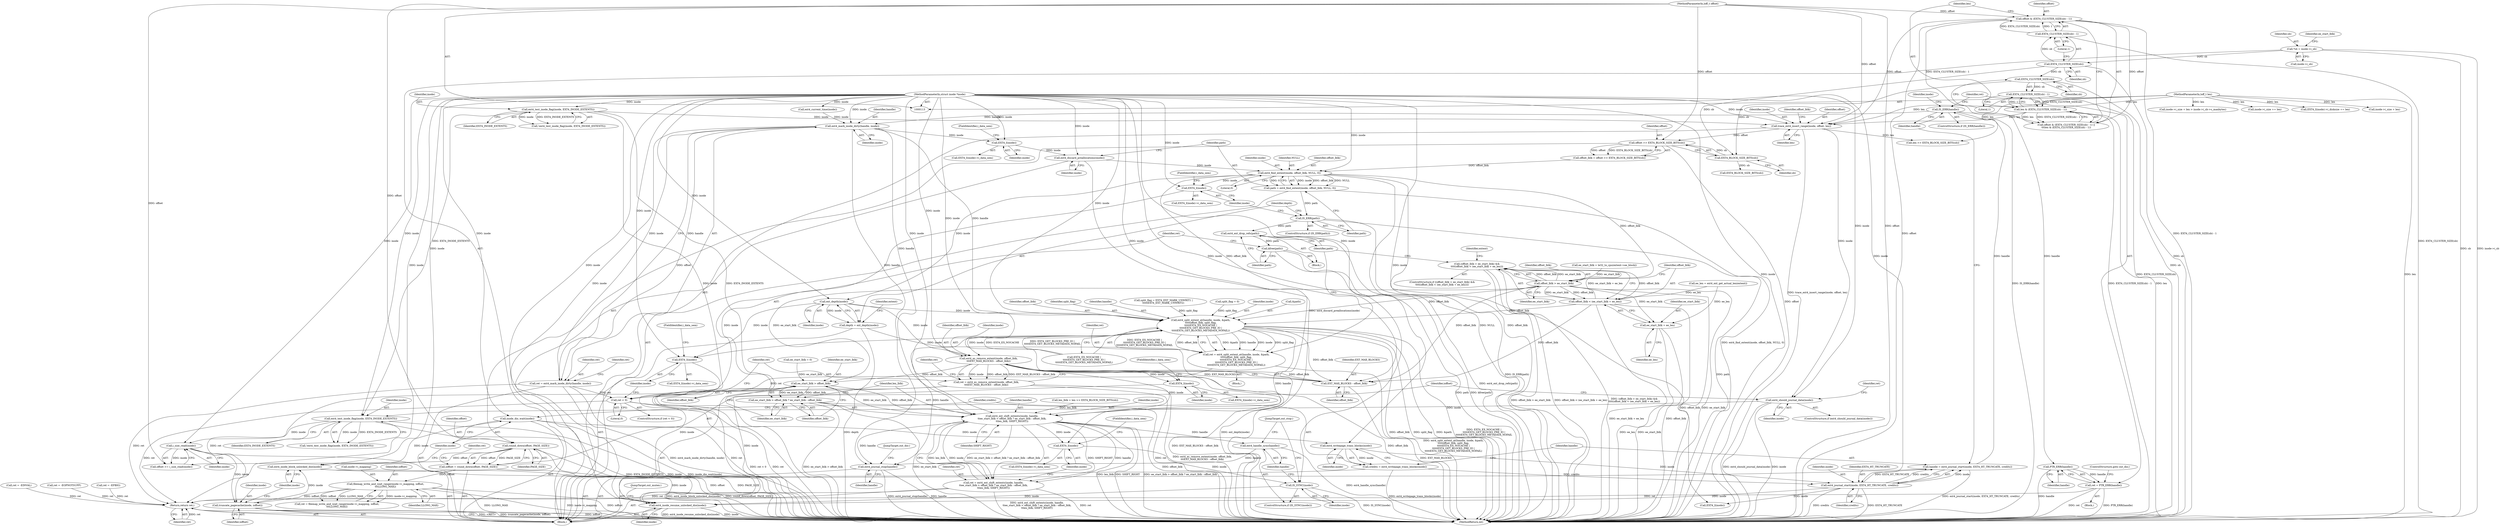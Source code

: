 digraph "1_linux_ea3d7209ca01da209cda6f0dea8be9cc4b7a933b_0@pointer" {
"1000289" [label="(Call,IS_ERR(handle))"];
"1000282" [label="(Call,handle = ext4_journal_start(inode, EXT4_HT_TRUNCATE, credits))"];
"1000284" [label="(Call,ext4_journal_start(inode, EXT4_HT_TRUNCATE, credits))"];
"1000280" [label="(Call,ext4_writepage_trans_blocks(inode))"];
"1000276" [label="(Call,inode_dio_wait(inode))"];
"1000274" [label="(Call,ext4_inode_block_unlocked_dio(inode))"];
"1000271" [label="(Call,truncate_pagecache(inode, ioffset))"];
"1000263" [label="(Call,i_size_read(inode))"];
"1000233" [label="(Call,ext4_test_inode_flag(inode, EXT4_INODE_EXTENTS))"];
"1000196" [label="(Call,ext4_should_journal_data(inode))"];
"1000179" [label="(Call,trace_ext4_insert_range(inode, offset, len))"];
"1000147" [label="(Call,ext4_test_inode_flag(inode, EXT4_INODE_EXTENTS))"];
"1000114" [label="(MethodParameterIn,struct inode *inode)"];
"1000155" [label="(Call,offset & (EXT4_CLUSTER_SIZE(sb) - 1))"];
"1000115" [label="(MethodParameterIn,loff_t offset)"];
"1000157" [label="(Call,EXT4_CLUSTER_SIZE(sb) - 1)"];
"1000158" [label="(Call,EXT4_CLUSTER_SIZE(sb))"];
"1000119" [label="(Call,*sb = inode->i_sb)"];
"1000161" [label="(Call,len & (EXT4_CLUSTER_SIZE(sb) - 1))"];
"1000116" [label="(MethodParameterIn,loff_t len)"];
"1000163" [label="(Call,EXT4_CLUSTER_SIZE(sb) - 1)"];
"1000164" [label="(Call,EXT4_CLUSTER_SIZE(sb))"];
"1000216" [label="(Call,filemap_write_and_wait_range(inode->i_mapping, ioffset,\n\t\t\tLLONG_MAX))"];
"1000209" [label="(Call,ioffset = round_down(offset, PAGE_SIZE))"];
"1000211" [label="(Call,round_down(offset, PAGE_SIZE))"];
"1000185" [label="(Call,offset >> EXT4_BLOCK_SIZE_BITS(sb))"];
"1000187" [label="(Call,EXT4_BLOCK_SIZE_BITS(sb))"];
"1000278" [label="(Call,credits = ext4_writepage_trans_blocks(inode))"];
"1000294" [label="(Call,PTR_ERR(handle))"];
"1000292" [label="(Call,ret = PTR_ERR(handle))"];
"1000479" [label="(Return,return ret;)"];
"1000320" [label="(Call,ext4_mark_inode_dirty(handle, inode))"];
"1000318" [label="(Call,ret = ext4_mark_inode_dirty(handle, inode))"];
"1000414" [label="(Call,ret < 0)"];
"1000329" [label="(Call,EXT4_I(inode))"];
"1000332" [label="(Call,ext4_discard_preallocations(inode))"];
"1000336" [label="(Call,ext4_find_extent(inode, offset_lblk, NULL, 0))"];
"1000334" [label="(Call,path = ext4_find_extent(inode, offset_lblk, NULL, 0))"];
"1000342" [label="(Call,IS_ERR(path))"];
"1000409" [label="(Call,ext4_ext_drop_refs(path))"];
"1000411" [label="(Call,kfree(path))"];
"1000348" [label="(Call,EXT4_I(inode))"];
"1000471" [label="(Call,ext4_inode_resume_unlocked_dio(inode))"];
"1000354" [label="(Call,ext_depth(inode))"];
"1000352" [label="(Call,depth = ext_depth(inode))"];
"1000397" [label="(Call,ext4_split_extent_at(handle, inode, &path,\n\t\t\t\t\toffset_lblk, split_flag,\n\t\t\t\t\tEXT4_EX_NOCACHE |\n\t\t\t\t\tEXT4_GET_BLOCKS_PRE_IO |\n\t\t\t\t\tEXT4_GET_BLOCKS_METADATA_NOFAIL))"];
"1000395" [label="(Call,ret = ext4_split_extent_at(handle, inode, &path,\n\t\t\t\t\toffset_lblk, split_flag,\n\t\t\t\t\tEXT4_EX_NOCACHE |\n\t\t\t\t\tEXT4_GET_BLOCKS_PRE_IO |\n\t\t\t\t\tEXT4_GET_BLOCKS_METADATA_NOFAIL))"];
"1000421" [label="(Call,EXT4_I(inode))"];
"1000427" [label="(Call,ext4_es_remove_extent(inode, offset_lblk,\n\t\t\tEXT_MAX_BLOCKS - offset_lblk))"];
"1000425" [label="(Call,ret = ext4_es_remove_extent(inode, offset_lblk,\n\t\t\tEXT_MAX_BLOCKS - offset_lblk))"];
"1000439" [label="(Call,EXT4_I(inode))"];
"1000445" [label="(Call,ext4_ext_shift_extents(inode, handle,\n\t\tee_start_lblk > offset_lblk ? ee_start_lblk : offset_lblk,\n\t\tlen_lblk, SHIFT_RIGHT))"];
"1000443" [label="(Call,ret = ext4_ext_shift_extents(inode, handle,\n\t\tee_start_lblk > offset_lblk ? ee_start_lblk : offset_lblk,\n\t\tlen_lblk, SHIFT_RIGHT))"];
"1000459" [label="(Call,EXT4_I(inode))"];
"1000463" [label="(Call,IS_SYNC(inode))"];
"1000465" [label="(Call,ext4_handle_sync(handle))"];
"1000468" [label="(Call,ext4_journal_stop(handle))"];
"1000449" [label="(Call,ee_start_lblk > offset_lblk)"];
"1000448" [label="(Call,ee_start_lblk > offset_lblk ? ee_start_lblk : offset_lblk)"];
"1000430" [label="(Call,EXT_MAX_BLOCKS - offset_lblk)"];
"1000378" [label="(Call,offset_lblk > ee_start_lblk)"];
"1000377" [label="(Call,(offset_lblk > ee_start_lblk) &&\n\t\t\t\t(offset_lblk < (ee_start_lblk + ee_len)))"];
"1000381" [label="(Call,offset_lblk < (ee_start_lblk + ee_len))"];
"1000383" [label="(Call,ee_start_lblk + ee_len)"];
"1000183" [label="(Call,offset_lblk = offset >> EXT4_BLOCK_SIZE_BITS(sb))"];
"1000430" [label="(Call,EXT_MAX_BLOCKS - offset_lblk)"];
"1000179" [label="(Call,trace_ext4_insert_range(inode, offset, len))"];
"1000445" [label="(Call,ext4_ext_shift_extents(inode, handle,\n\t\tee_start_lblk > offset_lblk ? ee_start_lblk : offset_lblk,\n\t\tlen_lblk, SHIFT_RIGHT))"];
"1000213" [label="(Identifier,PAGE_SIZE)"];
"1000159" [label="(Identifier,sb)"];
"1000141" [label="(Call,split_flag = 0)"];
"1000467" [label="(JumpTarget,out_stop:)"];
"1000440" [label="(Identifier,inode)"];
"1000296" [label="(ControlStructure,goto out_dio;)"];
"1000432" [label="(Identifier,offset_lblk)"];
"1000383" [label="(Call,ee_start_lblk + ee_len)"];
"1000191" [label="(Call,len >> EXT4_BLOCK_SIZE_BITS(sb))"];
"1000343" [label="(Identifier,path)"];
"1000156" [label="(Identifier,offset)"];
"1000340" [label="(Literal,0)"];
"1000302" [label="(Call,EXT4_I(inode)->i_disksize += len)"];
"1000272" [label="(Identifier,inode)"];
"1000220" [label="(Identifier,ioffset)"];
"1000162" [label="(Identifier,len)"];
"1000324" [label="(Identifier,ret)"];
"1000318" [label="(Call,ret = ext4_mark_inode_dirty(handle, inode))"];
"1000130" [label="(Call,ee_start_lblk = 0)"];
"1000366" [label="(Call,ee_start_lblk = le32_to_cpu(extent->ee_block))"];
"1000378" [label="(Call,offset_lblk > ee_start_lblk)"];
"1000404" [label="(Call,EXT4_EX_NOCACHE |\n\t\t\t\t\tEXT4_GET_BLOCKS_PRE_IO |\n\t\t\t\t\tEXT4_GET_BLOCKS_METADATA_NOFAIL)"];
"1000464" [label="(Identifier,inode)"];
"1000431" [label="(Identifier,EXT_MAX_BLOCKS)"];
"1000410" [label="(Identifier,path)"];
"1000187" [label="(Call,EXT4_BLOCK_SIZE_BITS(sb))"];
"1000244" [label="(Call,inode->i_size + len)"];
"1000399" [label="(Identifier,inode)"];
"1000196" [label="(Call,ext4_should_journal_data(inode))"];
"1000319" [label="(Identifier,ret)"];
"1000212" [label="(Identifier,offset)"];
"1000185" [label="(Call,offset >> EXT4_BLOCK_SIZE_BITS(sb))"];
"1000330" [label="(Identifier,inode)"];
"1000400" [label="(Call,&path)"];
"1000304" [label="(Call,EXT4_I(inode))"];
"1000157" [label="(Call,EXT4_CLUSTER_SIZE(sb) - 1)"];
"1000461" [label="(FieldIdentifier,i_data_sem)"];
"1000147" [label="(Call,ext4_test_inode_flag(inode, EXT4_INODE_EXTENTS))"];
"1000287" [label="(Identifier,credits)"];
"1000334" [label="(Call,path = ext4_find_extent(inode, offset_lblk, NULL, 0))"];
"1000460" [label="(Identifier,inode)"];
"1000211" [label="(Call,round_down(offset, PAGE_SIZE))"];
"1000348" [label="(Call,EXT4_I(inode))"];
"1000273" [label="(Identifier,ioffset)"];
"1000335" [label="(Identifier,path)"];
"1000263" [label="(Call,i_size_read(inode))"];
"1000193" [label="(Call,EXT4_BLOCK_SIZE_BITS(sb))"];
"1000274" [label="(Call,ext4_inode_block_unlocked_dio(inode))"];
"1000281" [label="(Identifier,inode)"];
"1000280" [label="(Call,ext4_writepage_trans_blocks(inode))"];
"1000288" [label="(ControlStructure,if (IS_ERR(handle)))"];
"1000413" [label="(ControlStructure,if (ret < 0))"];
"1000395" [label="(Call,ret = ext4_split_extent_at(handle, inode, &path,\n\t\t\t\t\toffset_lblk, split_flag,\n\t\t\t\t\tEXT4_EX_NOCACHE |\n\t\t\t\t\tEXT4_GET_BLOCKS_PRE_IO |\n\t\t\t\t\tEXT4_GET_BLOCKS_METADATA_NOFAIL))"];
"1000275" [label="(Identifier,inode)"];
"1000131" [label="(Identifier,ee_start_lblk)"];
"1000117" [label="(Block,)"];
"1000276" [label="(Call,inode_dio_wait(inode))"];
"1000221" [label="(Identifier,LLONG_MAX)"];
"1000285" [label="(Identifier,inode)"];
"1000427" [label="(Call,ext4_es_remove_extent(inode, offset_lblk,\n\t\t\tEXT_MAX_BLOCKS - offset_lblk))"];
"1000120" [label="(Identifier,sb)"];
"1000337" [label="(Identifier,inode)"];
"1000210" [label="(Identifier,ioffset)"];
"1000357" [label="(Identifier,extent)"];
"1000163" [label="(Call,EXT4_CLUSTER_SIZE(sb) - 1)"];
"1000320" [label="(Call,ext4_mark_inode_dirty(handle, inode))"];
"1000463" [label="(Call,IS_SYNC(inode))"];
"1000181" [label="(Identifier,offset)"];
"1000462" [label="(ControlStructure,if (IS_SYNC(inode)))"];
"1000322" [label="(Identifier,inode)"];
"1000425" [label="(Call,ret = ext4_es_remove_extent(inode, offset_lblk,\n\t\t\tEXT_MAX_BLOCKS - offset_lblk))"];
"1000217" [label="(Call,inode->i_mapping)"];
"1000468" [label="(Call,ext4_journal_stop(handle))"];
"1000426" [label="(Identifier,ret)"];
"1000339" [label="(Identifier,NULL)"];
"1000402" [label="(Identifier,offset_lblk)"];
"1000421" [label="(Call,EXT4_I(inode))"];
"1000234" [label="(Identifier,inode)"];
"1000354" [label="(Call,ext_depth(inode))"];
"1000342" [label="(Call,IS_ERR(path))"];
"1000465" [label="(Call,ext4_handle_sync(handle))"];
"1000299" [label="(Identifier,inode)"];
"1000271" [label="(Call,truncate_pagecache(inode, ioffset))"];
"1000415" [label="(Identifier,ret)"];
"1000316" [label="(Call,ext4_current_time(inode))"];
"1000403" [label="(Identifier,split_flag)"];
"1000381" [label="(Call,offset_lblk < (ee_start_lblk + ee_len))"];
"1000455" [label="(Identifier,SHIFT_RIGHT)"];
"1000382" [label="(Identifier,offset_lblk)"];
"1000398" [label="(Identifier,handle)"];
"1000186" [label="(Identifier,offset)"];
"1000292" [label="(Call,ret = PTR_ERR(handle))"];
"1000119" [label="(Call,*sb = inode->i_sb)"];
"1000215" [label="(Identifier,ret)"];
"1000416" [label="(Literal,0)"];
"1000396" [label="(Identifier,ret)"];
"1000349" [label="(Identifier,inode)"];
"1000350" [label="(FieldIdentifier,i_data_sem)"];
"1000466" [label="(Identifier,handle)"];
"1000472" [label="(Identifier,inode)"];
"1000458" [label="(Call,EXT4_I(inode)->i_data_sem)"];
"1000452" [label="(Identifier,ee_start_lblk)"];
"1000295" [label="(Identifier,handle)"];
"1000148" [label="(Identifier,inode)"];
"1000409" [label="(Call,ext4_ext_drop_refs(path))"];
"1000232" [label="(Call,!ext4_test_inode_flag(inode, EXT4_INODE_EXTENTS))"];
"1000450" [label="(Identifier,ee_start_lblk)"];
"1000266" [label="(Call,ret = -EINVAL)"];
"1000353" [label="(Identifier,depth)"];
"1000261" [label="(Call,offset >= i_size_read(inode))"];
"1000352" [label="(Call,depth = ext_depth(inode))"];
"1000420" [label="(Call,EXT4_I(inode)->i_data_sem)"];
"1000243" [label="(Call,inode->i_size + len > inode->i_sb->s_maxbytes)"];
"1000233" [label="(Call,ext4_test_inode_flag(inode, EXT4_INODE_EXTENTS))"];
"1000237" [label="(Call,ret = -EOPNOTSUPP)"];
"1000451" [label="(Identifier,offset_lblk)"];
"1000423" [label="(FieldIdentifier,i_data_sem)"];
"1000189" [label="(Call,len_lblk = len >> EXT4_BLOCK_SIZE_BITS(sb))"];
"1000377" [label="(Call,(offset_lblk > ee_start_lblk) &&\n\t\t\t\t(offset_lblk < (ee_start_lblk + ee_len)))"];
"1000453" [label="(Identifier,offset_lblk)"];
"1000336" [label="(Call,ext4_find_extent(inode, offset_lblk, NULL, 0))"];
"1000454" [label="(Identifier,len_lblk)"];
"1000376" [label="(ControlStructure,if ((offset_lblk > ee_start_lblk) &&\n\t\t\t\t(offset_lblk < (ee_start_lblk + ee_len))))"];
"1000333" [label="(Identifier,inode)"];
"1000434" [label="(Identifier,ret)"];
"1000166" [label="(Literal,1)"];
"1000446" [label="(Identifier,inode)"];
"1000412" [label="(Identifier,path)"];
"1000444" [label="(Identifier,ret)"];
"1000114" [label="(MethodParameterIn,struct inode *inode)"];
"1000481" [label="(MethodReturn,int)"];
"1000209" [label="(Call,ioffset = round_down(offset, PAGE_SIZE))"];
"1000154" [label="(Call,offset & (EXT4_CLUSTER_SIZE(sb) - 1) ||\n\t\t\tlen & (EXT4_CLUSTER_SIZE(sb) - 1))"];
"1000390" [label="(Call,split_flag = EXT4_EXT_MARK_UNWRIT1 |\n\t\t\t\t\tEXT4_EXT_MARK_UNWRIT2)"];
"1000365" [label="(Block,)"];
"1000347" [label="(Call,EXT4_I(inode)->i_data_sem)"];
"1000379" [label="(Identifier,offset_lblk)"];
"1000422" [label="(Identifier,inode)"];
"1000479" [label="(Return,return ret;)"];
"1000372" [label="(Call,ee_len = ext4_ext_get_actual_len(extent))"];
"1000290" [label="(Identifier,handle)"];
"1000277" [label="(Identifier,inode)"];
"1000449" [label="(Call,ee_start_lblk > offset_lblk)"];
"1000429" [label="(Identifier,offset_lblk)"];
"1000164" [label="(Call,EXT4_CLUSTER_SIZE(sb))"];
"1000264" [label="(Identifier,inode)"];
"1000180" [label="(Identifier,inode)"];
"1000471" [label="(Call,ext4_inode_resume_unlocked_dio(inode))"];
"1000297" [label="(Call,inode->i_size += len)"];
"1000146" [label="(Call,!ext4_test_inode_flag(inode, EXT4_INODE_EXTENTS))"];
"1000116" [label="(MethodParameterIn,loff_t len)"];
"1000161" [label="(Call,len & (EXT4_CLUSTER_SIZE(sb) - 1))"];
"1000380" [label="(Identifier,ee_start_lblk)"];
"1000439" [label="(Call,EXT4_I(inode))"];
"1000441" [label="(FieldIdentifier,i_data_sem)"];
"1000235" [label="(Identifier,EXT4_INODE_EXTENTS)"];
"1000289" [label="(Call,IS_ERR(handle))"];
"1000389" [label="(Identifier,extent)"];
"1000284" [label="(Call,ext4_journal_start(inode, EXT4_HT_TRUNCATE, credits))"];
"1000411" [label="(Call,kfree(path))"];
"1000283" [label="(Identifier,handle)"];
"1000155" [label="(Call,offset & (EXT4_CLUSTER_SIZE(sb) - 1))"];
"1000332" [label="(Call,ext4_discard_preallocations(inode))"];
"1000470" [label="(JumpTarget,out_dio:)"];
"1000214" [label="(Call,ret = filemap_write_and_wait_range(inode->i_mapping, ioffset,\n\t\t\tLLONG_MAX))"];
"1000443" [label="(Call,ret = ext4_ext_shift_extents(inode, handle,\n\t\tee_start_lblk > offset_lblk ? ee_start_lblk : offset_lblk,\n\t\tlen_lblk, SHIFT_RIGHT))"];
"1000115" [label="(MethodParameterIn,loff_t offset)"];
"1000255" [label="(Call,ret = -EFBIG)"];
"1000321" [label="(Identifier,handle)"];
"1000121" [label="(Call,inode->i_sb)"];
"1000480" [label="(Identifier,ret)"];
"1000195" [label="(ControlStructure,if (ext4_should_journal_data(inode)))"];
"1000160" [label="(Literal,1)"];
"1000386" [label="(Block,)"];
"1000447" [label="(Identifier,handle)"];
"1000279" [label="(Identifier,credits)"];
"1000165" [label="(Identifier,sb)"];
"1000385" [label="(Identifier,ee_len)"];
"1000329" [label="(Call,EXT4_I(inode))"];
"1000397" [label="(Call,ext4_split_extent_at(handle, inode, &path,\n\t\t\t\t\toffset_lblk, split_flag,\n\t\t\t\t\tEXT4_EX_NOCACHE |\n\t\t\t\t\tEXT4_GET_BLOCKS_PRE_IO |\n\t\t\t\t\tEXT4_GET_BLOCKS_METADATA_NOFAIL))"];
"1000188" [label="(Identifier,sb)"];
"1000414" [label="(Call,ret < 0)"];
"1000384" [label="(Identifier,ee_start_lblk)"];
"1000158" [label="(Call,EXT4_CLUSTER_SIZE(sb))"];
"1000438" [label="(Call,EXT4_I(inode)->i_data_sem)"];
"1000200" [label="(Identifier,ret)"];
"1000278" [label="(Call,credits = ext4_writepage_trans_blocks(inode))"];
"1000294" [label="(Call,PTR_ERR(handle))"];
"1000328" [label="(Call,EXT4_I(inode)->i_data_sem)"];
"1000355" [label="(Identifier,inode)"];
"1000282" [label="(Call,handle = ext4_journal_start(inode, EXT4_HT_TRUNCATE, credits))"];
"1000473" [label="(JumpTarget,out_mutex:)"];
"1000428" [label="(Identifier,inode)"];
"1000341" [label="(ControlStructure,if (IS_ERR(path)))"];
"1000459" [label="(Call,EXT4_I(inode))"];
"1000338" [label="(Identifier,offset_lblk)"];
"1000149" [label="(Identifier,EXT4_INODE_EXTENTS)"];
"1000286" [label="(Identifier,EXT4_HT_TRUNCATE)"];
"1000291" [label="(Block,)"];
"1000293" [label="(Identifier,ret)"];
"1000331" [label="(FieldIdentifier,i_data_sem)"];
"1000469" [label="(Identifier,handle)"];
"1000197" [label="(Identifier,inode)"];
"1000182" [label="(Identifier,len)"];
"1000216" [label="(Call,filemap_write_and_wait_range(inode->i_mapping, ioffset,\n\t\t\tLLONG_MAX))"];
"1000448" [label="(Call,ee_start_lblk > offset_lblk ? ee_start_lblk : offset_lblk)"];
"1000184" [label="(Identifier,offset_lblk)"];
"1000289" -> "1000288"  [label="AST: "];
"1000289" -> "1000290"  [label="CFG: "];
"1000290" -> "1000289"  [label="AST: "];
"1000293" -> "1000289"  [label="CFG: "];
"1000299" -> "1000289"  [label="CFG: "];
"1000289" -> "1000481"  [label="DDG: IS_ERR(handle)"];
"1000282" -> "1000289"  [label="DDG: handle"];
"1000289" -> "1000294"  [label="DDG: handle"];
"1000289" -> "1000320"  [label="DDG: handle"];
"1000282" -> "1000117"  [label="AST: "];
"1000282" -> "1000284"  [label="CFG: "];
"1000283" -> "1000282"  [label="AST: "];
"1000284" -> "1000282"  [label="AST: "];
"1000290" -> "1000282"  [label="CFG: "];
"1000282" -> "1000481"  [label="DDG: ext4_journal_start(inode, EXT4_HT_TRUNCATE, credits)"];
"1000284" -> "1000282"  [label="DDG: inode"];
"1000284" -> "1000282"  [label="DDG: EXT4_HT_TRUNCATE"];
"1000284" -> "1000282"  [label="DDG: credits"];
"1000284" -> "1000287"  [label="CFG: "];
"1000285" -> "1000284"  [label="AST: "];
"1000286" -> "1000284"  [label="AST: "];
"1000287" -> "1000284"  [label="AST: "];
"1000284" -> "1000481"  [label="DDG: EXT4_HT_TRUNCATE"];
"1000284" -> "1000481"  [label="DDG: credits"];
"1000280" -> "1000284"  [label="DDG: inode"];
"1000114" -> "1000284"  [label="DDG: inode"];
"1000278" -> "1000284"  [label="DDG: credits"];
"1000284" -> "1000304"  [label="DDG: inode"];
"1000284" -> "1000471"  [label="DDG: inode"];
"1000280" -> "1000278"  [label="AST: "];
"1000280" -> "1000281"  [label="CFG: "];
"1000281" -> "1000280"  [label="AST: "];
"1000278" -> "1000280"  [label="CFG: "];
"1000280" -> "1000278"  [label="DDG: inode"];
"1000276" -> "1000280"  [label="DDG: inode"];
"1000114" -> "1000280"  [label="DDG: inode"];
"1000276" -> "1000117"  [label="AST: "];
"1000276" -> "1000277"  [label="CFG: "];
"1000277" -> "1000276"  [label="AST: "];
"1000279" -> "1000276"  [label="CFG: "];
"1000276" -> "1000481"  [label="DDG: inode_dio_wait(inode)"];
"1000274" -> "1000276"  [label="DDG: inode"];
"1000114" -> "1000276"  [label="DDG: inode"];
"1000274" -> "1000117"  [label="AST: "];
"1000274" -> "1000275"  [label="CFG: "];
"1000275" -> "1000274"  [label="AST: "];
"1000277" -> "1000274"  [label="CFG: "];
"1000274" -> "1000481"  [label="DDG: ext4_inode_block_unlocked_dio(inode)"];
"1000271" -> "1000274"  [label="DDG: inode"];
"1000114" -> "1000274"  [label="DDG: inode"];
"1000271" -> "1000117"  [label="AST: "];
"1000271" -> "1000273"  [label="CFG: "];
"1000272" -> "1000271"  [label="AST: "];
"1000273" -> "1000271"  [label="AST: "];
"1000275" -> "1000271"  [label="CFG: "];
"1000271" -> "1000481"  [label="DDG: ioffset"];
"1000271" -> "1000481"  [label="DDG: truncate_pagecache(inode, ioffset)"];
"1000263" -> "1000271"  [label="DDG: inode"];
"1000114" -> "1000271"  [label="DDG: inode"];
"1000216" -> "1000271"  [label="DDG: ioffset"];
"1000263" -> "1000261"  [label="AST: "];
"1000263" -> "1000264"  [label="CFG: "];
"1000264" -> "1000263"  [label="AST: "];
"1000261" -> "1000263"  [label="CFG: "];
"1000263" -> "1000481"  [label="DDG: inode"];
"1000263" -> "1000261"  [label="DDG: inode"];
"1000233" -> "1000263"  [label="DDG: inode"];
"1000114" -> "1000263"  [label="DDG: inode"];
"1000233" -> "1000232"  [label="AST: "];
"1000233" -> "1000235"  [label="CFG: "];
"1000234" -> "1000233"  [label="AST: "];
"1000235" -> "1000233"  [label="AST: "];
"1000232" -> "1000233"  [label="CFG: "];
"1000233" -> "1000481"  [label="DDG: EXT4_INODE_EXTENTS"];
"1000233" -> "1000481"  [label="DDG: inode"];
"1000233" -> "1000232"  [label="DDG: inode"];
"1000233" -> "1000232"  [label="DDG: EXT4_INODE_EXTENTS"];
"1000196" -> "1000233"  [label="DDG: inode"];
"1000114" -> "1000233"  [label="DDG: inode"];
"1000147" -> "1000233"  [label="DDG: EXT4_INODE_EXTENTS"];
"1000196" -> "1000195"  [label="AST: "];
"1000196" -> "1000197"  [label="CFG: "];
"1000197" -> "1000196"  [label="AST: "];
"1000200" -> "1000196"  [label="CFG: "];
"1000210" -> "1000196"  [label="CFG: "];
"1000196" -> "1000481"  [label="DDG: inode"];
"1000196" -> "1000481"  [label="DDG: ext4_should_journal_data(inode)"];
"1000179" -> "1000196"  [label="DDG: inode"];
"1000114" -> "1000196"  [label="DDG: inode"];
"1000179" -> "1000117"  [label="AST: "];
"1000179" -> "1000182"  [label="CFG: "];
"1000180" -> "1000179"  [label="AST: "];
"1000181" -> "1000179"  [label="AST: "];
"1000182" -> "1000179"  [label="AST: "];
"1000184" -> "1000179"  [label="CFG: "];
"1000179" -> "1000481"  [label="DDG: trace_ext4_insert_range(inode, offset, len)"];
"1000147" -> "1000179"  [label="DDG: inode"];
"1000114" -> "1000179"  [label="DDG: inode"];
"1000155" -> "1000179"  [label="DDG: offset"];
"1000115" -> "1000179"  [label="DDG: offset"];
"1000161" -> "1000179"  [label="DDG: len"];
"1000116" -> "1000179"  [label="DDG: len"];
"1000179" -> "1000185"  [label="DDG: offset"];
"1000179" -> "1000191"  [label="DDG: len"];
"1000147" -> "1000146"  [label="AST: "];
"1000147" -> "1000149"  [label="CFG: "];
"1000148" -> "1000147"  [label="AST: "];
"1000149" -> "1000147"  [label="AST: "];
"1000146" -> "1000147"  [label="CFG: "];
"1000147" -> "1000481"  [label="DDG: EXT4_INODE_EXTENTS"];
"1000147" -> "1000481"  [label="DDG: inode"];
"1000147" -> "1000146"  [label="DDG: inode"];
"1000147" -> "1000146"  [label="DDG: EXT4_INODE_EXTENTS"];
"1000114" -> "1000147"  [label="DDG: inode"];
"1000114" -> "1000113"  [label="AST: "];
"1000114" -> "1000481"  [label="DDG: inode"];
"1000114" -> "1000304"  [label="DDG: inode"];
"1000114" -> "1000316"  [label="DDG: inode"];
"1000114" -> "1000320"  [label="DDG: inode"];
"1000114" -> "1000329"  [label="DDG: inode"];
"1000114" -> "1000332"  [label="DDG: inode"];
"1000114" -> "1000336"  [label="DDG: inode"];
"1000114" -> "1000348"  [label="DDG: inode"];
"1000114" -> "1000354"  [label="DDG: inode"];
"1000114" -> "1000397"  [label="DDG: inode"];
"1000114" -> "1000421"  [label="DDG: inode"];
"1000114" -> "1000427"  [label="DDG: inode"];
"1000114" -> "1000439"  [label="DDG: inode"];
"1000114" -> "1000445"  [label="DDG: inode"];
"1000114" -> "1000459"  [label="DDG: inode"];
"1000114" -> "1000463"  [label="DDG: inode"];
"1000114" -> "1000471"  [label="DDG: inode"];
"1000155" -> "1000154"  [label="AST: "];
"1000155" -> "1000157"  [label="CFG: "];
"1000156" -> "1000155"  [label="AST: "];
"1000157" -> "1000155"  [label="AST: "];
"1000162" -> "1000155"  [label="CFG: "];
"1000154" -> "1000155"  [label="CFG: "];
"1000155" -> "1000481"  [label="DDG: EXT4_CLUSTER_SIZE(sb) - 1"];
"1000155" -> "1000481"  [label="DDG: offset"];
"1000155" -> "1000154"  [label="DDG: offset"];
"1000155" -> "1000154"  [label="DDG: EXT4_CLUSTER_SIZE(sb) - 1"];
"1000115" -> "1000155"  [label="DDG: offset"];
"1000157" -> "1000155"  [label="DDG: EXT4_CLUSTER_SIZE(sb)"];
"1000157" -> "1000155"  [label="DDG: 1"];
"1000115" -> "1000113"  [label="AST: "];
"1000115" -> "1000481"  [label="DDG: offset"];
"1000115" -> "1000185"  [label="DDG: offset"];
"1000115" -> "1000211"  [label="DDG: offset"];
"1000115" -> "1000261"  [label="DDG: offset"];
"1000157" -> "1000160"  [label="CFG: "];
"1000158" -> "1000157"  [label="AST: "];
"1000160" -> "1000157"  [label="AST: "];
"1000157" -> "1000481"  [label="DDG: EXT4_CLUSTER_SIZE(sb)"];
"1000158" -> "1000157"  [label="DDG: sb"];
"1000158" -> "1000159"  [label="CFG: "];
"1000159" -> "1000158"  [label="AST: "];
"1000160" -> "1000158"  [label="CFG: "];
"1000158" -> "1000481"  [label="DDG: sb"];
"1000119" -> "1000158"  [label="DDG: sb"];
"1000158" -> "1000164"  [label="DDG: sb"];
"1000158" -> "1000187"  [label="DDG: sb"];
"1000119" -> "1000117"  [label="AST: "];
"1000119" -> "1000121"  [label="CFG: "];
"1000120" -> "1000119"  [label="AST: "];
"1000121" -> "1000119"  [label="AST: "];
"1000131" -> "1000119"  [label="CFG: "];
"1000119" -> "1000481"  [label="DDG: inode->i_sb"];
"1000119" -> "1000481"  [label="DDG: sb"];
"1000161" -> "1000154"  [label="AST: "];
"1000161" -> "1000163"  [label="CFG: "];
"1000162" -> "1000161"  [label="AST: "];
"1000163" -> "1000161"  [label="AST: "];
"1000154" -> "1000161"  [label="CFG: "];
"1000161" -> "1000481"  [label="DDG: EXT4_CLUSTER_SIZE(sb) - 1"];
"1000161" -> "1000481"  [label="DDG: len"];
"1000161" -> "1000154"  [label="DDG: len"];
"1000161" -> "1000154"  [label="DDG: EXT4_CLUSTER_SIZE(sb) - 1"];
"1000116" -> "1000161"  [label="DDG: len"];
"1000163" -> "1000161"  [label="DDG: EXT4_CLUSTER_SIZE(sb)"];
"1000163" -> "1000161"  [label="DDG: 1"];
"1000116" -> "1000113"  [label="AST: "];
"1000116" -> "1000481"  [label="DDG: len"];
"1000116" -> "1000191"  [label="DDG: len"];
"1000116" -> "1000243"  [label="DDG: len"];
"1000116" -> "1000244"  [label="DDG: len"];
"1000116" -> "1000297"  [label="DDG: len"];
"1000116" -> "1000302"  [label="DDG: len"];
"1000163" -> "1000166"  [label="CFG: "];
"1000164" -> "1000163"  [label="AST: "];
"1000166" -> "1000163"  [label="AST: "];
"1000163" -> "1000481"  [label="DDG: EXT4_CLUSTER_SIZE(sb)"];
"1000164" -> "1000163"  [label="DDG: sb"];
"1000164" -> "1000165"  [label="CFG: "];
"1000165" -> "1000164"  [label="AST: "];
"1000166" -> "1000164"  [label="CFG: "];
"1000164" -> "1000481"  [label="DDG: sb"];
"1000164" -> "1000187"  [label="DDG: sb"];
"1000216" -> "1000214"  [label="AST: "];
"1000216" -> "1000221"  [label="CFG: "];
"1000217" -> "1000216"  [label="AST: "];
"1000220" -> "1000216"  [label="AST: "];
"1000221" -> "1000216"  [label="AST: "];
"1000214" -> "1000216"  [label="CFG: "];
"1000216" -> "1000481"  [label="DDG: LLONG_MAX"];
"1000216" -> "1000481"  [label="DDG: inode->i_mapping"];
"1000216" -> "1000481"  [label="DDG: ioffset"];
"1000216" -> "1000214"  [label="DDG: inode->i_mapping"];
"1000216" -> "1000214"  [label="DDG: ioffset"];
"1000216" -> "1000214"  [label="DDG: LLONG_MAX"];
"1000209" -> "1000216"  [label="DDG: ioffset"];
"1000209" -> "1000117"  [label="AST: "];
"1000209" -> "1000211"  [label="CFG: "];
"1000210" -> "1000209"  [label="AST: "];
"1000211" -> "1000209"  [label="AST: "];
"1000215" -> "1000209"  [label="CFG: "];
"1000209" -> "1000481"  [label="DDG: round_down(offset, PAGE_SIZE)"];
"1000211" -> "1000209"  [label="DDG: offset"];
"1000211" -> "1000209"  [label="DDG: PAGE_SIZE"];
"1000211" -> "1000213"  [label="CFG: "];
"1000212" -> "1000211"  [label="AST: "];
"1000213" -> "1000211"  [label="AST: "];
"1000211" -> "1000481"  [label="DDG: offset"];
"1000211" -> "1000481"  [label="DDG: PAGE_SIZE"];
"1000185" -> "1000211"  [label="DDG: offset"];
"1000211" -> "1000261"  [label="DDG: offset"];
"1000185" -> "1000183"  [label="AST: "];
"1000185" -> "1000187"  [label="CFG: "];
"1000186" -> "1000185"  [label="AST: "];
"1000187" -> "1000185"  [label="AST: "];
"1000183" -> "1000185"  [label="CFG: "];
"1000185" -> "1000481"  [label="DDG: offset"];
"1000185" -> "1000183"  [label="DDG: offset"];
"1000185" -> "1000183"  [label="DDG: EXT4_BLOCK_SIZE_BITS(sb)"];
"1000187" -> "1000185"  [label="DDG: sb"];
"1000187" -> "1000188"  [label="CFG: "];
"1000188" -> "1000187"  [label="AST: "];
"1000187" -> "1000193"  [label="DDG: sb"];
"1000278" -> "1000117"  [label="AST: "];
"1000279" -> "1000278"  [label="AST: "];
"1000283" -> "1000278"  [label="CFG: "];
"1000278" -> "1000481"  [label="DDG: ext4_writepage_trans_blocks(inode)"];
"1000294" -> "1000292"  [label="AST: "];
"1000294" -> "1000295"  [label="CFG: "];
"1000295" -> "1000294"  [label="AST: "];
"1000292" -> "1000294"  [label="CFG: "];
"1000294" -> "1000481"  [label="DDG: handle"];
"1000294" -> "1000292"  [label="DDG: handle"];
"1000292" -> "1000291"  [label="AST: "];
"1000293" -> "1000292"  [label="AST: "];
"1000296" -> "1000292"  [label="CFG: "];
"1000292" -> "1000481"  [label="DDG: PTR_ERR(handle)"];
"1000292" -> "1000481"  [label="DDG: ret"];
"1000292" -> "1000479"  [label="DDG: ret"];
"1000479" -> "1000117"  [label="AST: "];
"1000479" -> "1000480"  [label="CFG: "];
"1000480" -> "1000479"  [label="AST: "];
"1000481" -> "1000479"  [label="CFG: "];
"1000479" -> "1000481"  [label="DDG: <RET>"];
"1000480" -> "1000479"  [label="DDG: ret"];
"1000414" -> "1000479"  [label="DDG: ret"];
"1000255" -> "1000479"  [label="DDG: ret"];
"1000443" -> "1000479"  [label="DDG: ret"];
"1000237" -> "1000479"  [label="DDG: ret"];
"1000318" -> "1000479"  [label="DDG: ret"];
"1000266" -> "1000479"  [label="DDG: ret"];
"1000425" -> "1000479"  [label="DDG: ret"];
"1000320" -> "1000318"  [label="AST: "];
"1000320" -> "1000322"  [label="CFG: "];
"1000321" -> "1000320"  [label="AST: "];
"1000322" -> "1000320"  [label="AST: "];
"1000318" -> "1000320"  [label="CFG: "];
"1000320" -> "1000318"  [label="DDG: handle"];
"1000320" -> "1000318"  [label="DDG: inode"];
"1000316" -> "1000320"  [label="DDG: inode"];
"1000320" -> "1000329"  [label="DDG: inode"];
"1000320" -> "1000397"  [label="DDG: handle"];
"1000320" -> "1000445"  [label="DDG: handle"];
"1000320" -> "1000468"  [label="DDG: handle"];
"1000320" -> "1000471"  [label="DDG: inode"];
"1000318" -> "1000117"  [label="AST: "];
"1000319" -> "1000318"  [label="AST: "];
"1000324" -> "1000318"  [label="CFG: "];
"1000318" -> "1000481"  [label="DDG: ret"];
"1000318" -> "1000481"  [label="DDG: ext4_mark_inode_dirty(handle, inode)"];
"1000318" -> "1000414"  [label="DDG: ret"];
"1000414" -> "1000413"  [label="AST: "];
"1000414" -> "1000416"  [label="CFG: "];
"1000415" -> "1000414"  [label="AST: "];
"1000416" -> "1000414"  [label="AST: "];
"1000422" -> "1000414"  [label="CFG: "];
"1000426" -> "1000414"  [label="CFG: "];
"1000414" -> "1000481"  [label="DDG: ret < 0"];
"1000414" -> "1000481"  [label="DDG: ret"];
"1000395" -> "1000414"  [label="DDG: ret"];
"1000329" -> "1000328"  [label="AST: "];
"1000329" -> "1000330"  [label="CFG: "];
"1000330" -> "1000329"  [label="AST: "];
"1000331" -> "1000329"  [label="CFG: "];
"1000329" -> "1000332"  [label="DDG: inode"];
"1000332" -> "1000117"  [label="AST: "];
"1000332" -> "1000333"  [label="CFG: "];
"1000333" -> "1000332"  [label="AST: "];
"1000335" -> "1000332"  [label="CFG: "];
"1000332" -> "1000481"  [label="DDG: ext4_discard_preallocations(inode)"];
"1000332" -> "1000336"  [label="DDG: inode"];
"1000336" -> "1000334"  [label="AST: "];
"1000336" -> "1000340"  [label="CFG: "];
"1000337" -> "1000336"  [label="AST: "];
"1000338" -> "1000336"  [label="AST: "];
"1000339" -> "1000336"  [label="AST: "];
"1000340" -> "1000336"  [label="AST: "];
"1000334" -> "1000336"  [label="CFG: "];
"1000336" -> "1000481"  [label="DDG: NULL"];
"1000336" -> "1000481"  [label="DDG: offset_lblk"];
"1000336" -> "1000334"  [label="DDG: inode"];
"1000336" -> "1000334"  [label="DDG: offset_lblk"];
"1000336" -> "1000334"  [label="DDG: NULL"];
"1000336" -> "1000334"  [label="DDG: 0"];
"1000183" -> "1000336"  [label="DDG: offset_lblk"];
"1000336" -> "1000348"  [label="DDG: inode"];
"1000336" -> "1000354"  [label="DDG: inode"];
"1000336" -> "1000378"  [label="DDG: offset_lblk"];
"1000336" -> "1000430"  [label="DDG: offset_lblk"];
"1000334" -> "1000117"  [label="AST: "];
"1000335" -> "1000334"  [label="AST: "];
"1000343" -> "1000334"  [label="CFG: "];
"1000334" -> "1000481"  [label="DDG: ext4_find_extent(inode, offset_lblk, NULL, 0)"];
"1000334" -> "1000342"  [label="DDG: path"];
"1000342" -> "1000341"  [label="AST: "];
"1000342" -> "1000343"  [label="CFG: "];
"1000343" -> "1000342"  [label="AST: "];
"1000349" -> "1000342"  [label="CFG: "];
"1000353" -> "1000342"  [label="CFG: "];
"1000342" -> "1000481"  [label="DDG: path"];
"1000342" -> "1000481"  [label="DDG: IS_ERR(path)"];
"1000342" -> "1000409"  [label="DDG: path"];
"1000409" -> "1000365"  [label="AST: "];
"1000409" -> "1000410"  [label="CFG: "];
"1000410" -> "1000409"  [label="AST: "];
"1000412" -> "1000409"  [label="CFG: "];
"1000409" -> "1000481"  [label="DDG: ext4_ext_drop_refs(path)"];
"1000409" -> "1000411"  [label="DDG: path"];
"1000411" -> "1000365"  [label="AST: "];
"1000411" -> "1000412"  [label="CFG: "];
"1000412" -> "1000411"  [label="AST: "];
"1000415" -> "1000411"  [label="CFG: "];
"1000411" -> "1000481"  [label="DDG: kfree(path)"];
"1000411" -> "1000481"  [label="DDG: path"];
"1000348" -> "1000347"  [label="AST: "];
"1000348" -> "1000349"  [label="CFG: "];
"1000349" -> "1000348"  [label="AST: "];
"1000350" -> "1000348"  [label="CFG: "];
"1000348" -> "1000471"  [label="DDG: inode"];
"1000471" -> "1000117"  [label="AST: "];
"1000471" -> "1000472"  [label="CFG: "];
"1000472" -> "1000471"  [label="AST: "];
"1000473" -> "1000471"  [label="CFG: "];
"1000471" -> "1000481"  [label="DDG: inode"];
"1000471" -> "1000481"  [label="DDG: ext4_inode_resume_unlocked_dio(inode)"];
"1000439" -> "1000471"  [label="DDG: inode"];
"1000421" -> "1000471"  [label="DDG: inode"];
"1000463" -> "1000471"  [label="DDG: inode"];
"1000354" -> "1000352"  [label="AST: "];
"1000354" -> "1000355"  [label="CFG: "];
"1000355" -> "1000354"  [label="AST: "];
"1000352" -> "1000354"  [label="CFG: "];
"1000354" -> "1000352"  [label="DDG: inode"];
"1000354" -> "1000397"  [label="DDG: inode"];
"1000354" -> "1000421"  [label="DDG: inode"];
"1000354" -> "1000427"  [label="DDG: inode"];
"1000352" -> "1000117"  [label="AST: "];
"1000353" -> "1000352"  [label="AST: "];
"1000357" -> "1000352"  [label="CFG: "];
"1000352" -> "1000481"  [label="DDG: depth"];
"1000352" -> "1000481"  [label="DDG: ext_depth(inode)"];
"1000397" -> "1000395"  [label="AST: "];
"1000397" -> "1000404"  [label="CFG: "];
"1000398" -> "1000397"  [label="AST: "];
"1000399" -> "1000397"  [label="AST: "];
"1000400" -> "1000397"  [label="AST: "];
"1000402" -> "1000397"  [label="AST: "];
"1000403" -> "1000397"  [label="AST: "];
"1000404" -> "1000397"  [label="AST: "];
"1000395" -> "1000397"  [label="CFG: "];
"1000397" -> "1000481"  [label="DDG: EXT4_EX_NOCACHE |\n\t\t\t\t\tEXT4_GET_BLOCKS_PRE_IO |\n\t\t\t\t\tEXT4_GET_BLOCKS_METADATA_NOFAIL"];
"1000397" -> "1000481"  [label="DDG: offset_lblk"];
"1000397" -> "1000481"  [label="DDG: split_flag"];
"1000397" -> "1000481"  [label="DDG: &path"];
"1000397" -> "1000395"  [label="DDG: &path"];
"1000397" -> "1000395"  [label="DDG: handle"];
"1000397" -> "1000395"  [label="DDG: inode"];
"1000397" -> "1000395"  [label="DDG: split_flag"];
"1000397" -> "1000395"  [label="DDG: EXT4_EX_NOCACHE |\n\t\t\t\t\tEXT4_GET_BLOCKS_PRE_IO |\n\t\t\t\t\tEXT4_GET_BLOCKS_METADATA_NOFAIL"];
"1000397" -> "1000395"  [label="DDG: offset_lblk"];
"1000378" -> "1000397"  [label="DDG: offset_lblk"];
"1000381" -> "1000397"  [label="DDG: offset_lblk"];
"1000141" -> "1000397"  [label="DDG: split_flag"];
"1000390" -> "1000397"  [label="DDG: split_flag"];
"1000404" -> "1000397"  [label="DDG: EXT4_EX_NOCACHE"];
"1000404" -> "1000397"  [label="DDG: EXT4_GET_BLOCKS_PRE_IO |\n\t\t\t\t\tEXT4_GET_BLOCKS_METADATA_NOFAIL"];
"1000397" -> "1000421"  [label="DDG: inode"];
"1000397" -> "1000427"  [label="DDG: inode"];
"1000397" -> "1000430"  [label="DDG: offset_lblk"];
"1000397" -> "1000445"  [label="DDG: handle"];
"1000397" -> "1000468"  [label="DDG: handle"];
"1000395" -> "1000386"  [label="AST: "];
"1000396" -> "1000395"  [label="AST: "];
"1000410" -> "1000395"  [label="CFG: "];
"1000395" -> "1000481"  [label="DDG: ext4_split_extent_at(handle, inode, &path,\n\t\t\t\t\toffset_lblk, split_flag,\n\t\t\t\t\tEXT4_EX_NOCACHE |\n\t\t\t\t\tEXT4_GET_BLOCKS_PRE_IO |\n\t\t\t\t\tEXT4_GET_BLOCKS_METADATA_NOFAIL)"];
"1000421" -> "1000420"  [label="AST: "];
"1000421" -> "1000422"  [label="CFG: "];
"1000422" -> "1000421"  [label="AST: "];
"1000423" -> "1000421"  [label="CFG: "];
"1000427" -> "1000425"  [label="AST: "];
"1000427" -> "1000430"  [label="CFG: "];
"1000428" -> "1000427"  [label="AST: "];
"1000429" -> "1000427"  [label="AST: "];
"1000430" -> "1000427"  [label="AST: "];
"1000425" -> "1000427"  [label="CFG: "];
"1000427" -> "1000481"  [label="DDG: EXT_MAX_BLOCKS - offset_lblk"];
"1000427" -> "1000481"  [label="DDG: offset_lblk"];
"1000427" -> "1000425"  [label="DDG: inode"];
"1000427" -> "1000425"  [label="DDG: offset_lblk"];
"1000427" -> "1000425"  [label="DDG: EXT_MAX_BLOCKS - offset_lblk"];
"1000430" -> "1000427"  [label="DDG: offset_lblk"];
"1000430" -> "1000427"  [label="DDG: EXT_MAX_BLOCKS"];
"1000427" -> "1000439"  [label="DDG: inode"];
"1000427" -> "1000445"  [label="DDG: inode"];
"1000427" -> "1000449"  [label="DDG: offset_lblk"];
"1000425" -> "1000117"  [label="AST: "];
"1000426" -> "1000425"  [label="AST: "];
"1000434" -> "1000425"  [label="CFG: "];
"1000425" -> "1000481"  [label="DDG: ext4_es_remove_extent(inode, offset_lblk,\n\t\t\tEXT_MAX_BLOCKS - offset_lblk)"];
"1000425" -> "1000481"  [label="DDG: ret"];
"1000439" -> "1000438"  [label="AST: "];
"1000439" -> "1000440"  [label="CFG: "];
"1000440" -> "1000439"  [label="AST: "];
"1000441" -> "1000439"  [label="CFG: "];
"1000445" -> "1000443"  [label="AST: "];
"1000445" -> "1000455"  [label="CFG: "];
"1000446" -> "1000445"  [label="AST: "];
"1000447" -> "1000445"  [label="AST: "];
"1000448" -> "1000445"  [label="AST: "];
"1000454" -> "1000445"  [label="AST: "];
"1000455" -> "1000445"  [label="AST: "];
"1000443" -> "1000445"  [label="CFG: "];
"1000445" -> "1000481"  [label="DDG: SHIFT_RIGHT"];
"1000445" -> "1000481"  [label="DDG: ee_start_lblk > offset_lblk ? ee_start_lblk : offset_lblk"];
"1000445" -> "1000481"  [label="DDG: len_lblk"];
"1000445" -> "1000443"  [label="DDG: SHIFT_RIGHT"];
"1000445" -> "1000443"  [label="DDG: inode"];
"1000445" -> "1000443"  [label="DDG: len_lblk"];
"1000445" -> "1000443"  [label="DDG: ee_start_lblk > offset_lblk ? ee_start_lblk : offset_lblk"];
"1000445" -> "1000443"  [label="DDG: handle"];
"1000449" -> "1000445"  [label="DDG: ee_start_lblk"];
"1000449" -> "1000445"  [label="DDG: offset_lblk"];
"1000189" -> "1000445"  [label="DDG: len_lblk"];
"1000445" -> "1000459"  [label="DDG: inode"];
"1000445" -> "1000465"  [label="DDG: handle"];
"1000445" -> "1000468"  [label="DDG: handle"];
"1000443" -> "1000117"  [label="AST: "];
"1000444" -> "1000443"  [label="AST: "];
"1000460" -> "1000443"  [label="CFG: "];
"1000443" -> "1000481"  [label="DDG: ext4_ext_shift_extents(inode, handle,\n\t\tee_start_lblk > offset_lblk ? ee_start_lblk : offset_lblk,\n\t\tlen_lblk, SHIFT_RIGHT)"];
"1000443" -> "1000481"  [label="DDG: ret"];
"1000459" -> "1000458"  [label="AST: "];
"1000459" -> "1000460"  [label="CFG: "];
"1000460" -> "1000459"  [label="AST: "];
"1000461" -> "1000459"  [label="CFG: "];
"1000459" -> "1000463"  [label="DDG: inode"];
"1000463" -> "1000462"  [label="AST: "];
"1000463" -> "1000464"  [label="CFG: "];
"1000464" -> "1000463"  [label="AST: "];
"1000466" -> "1000463"  [label="CFG: "];
"1000467" -> "1000463"  [label="CFG: "];
"1000463" -> "1000481"  [label="DDG: IS_SYNC(inode)"];
"1000465" -> "1000462"  [label="AST: "];
"1000465" -> "1000466"  [label="CFG: "];
"1000466" -> "1000465"  [label="AST: "];
"1000467" -> "1000465"  [label="CFG: "];
"1000465" -> "1000481"  [label="DDG: ext4_handle_sync(handle)"];
"1000465" -> "1000468"  [label="DDG: handle"];
"1000468" -> "1000117"  [label="AST: "];
"1000468" -> "1000469"  [label="CFG: "];
"1000469" -> "1000468"  [label="AST: "];
"1000470" -> "1000468"  [label="CFG: "];
"1000468" -> "1000481"  [label="DDG: ext4_journal_stop(handle)"];
"1000468" -> "1000481"  [label="DDG: handle"];
"1000449" -> "1000448"  [label="AST: "];
"1000449" -> "1000451"  [label="CFG: "];
"1000450" -> "1000449"  [label="AST: "];
"1000451" -> "1000449"  [label="AST: "];
"1000452" -> "1000449"  [label="CFG: "];
"1000453" -> "1000449"  [label="CFG: "];
"1000378" -> "1000449"  [label="DDG: ee_start_lblk"];
"1000130" -> "1000449"  [label="DDG: ee_start_lblk"];
"1000449" -> "1000448"  [label="DDG: ee_start_lblk"];
"1000449" -> "1000448"  [label="DDG: offset_lblk"];
"1000448" -> "1000452"  [label="CFG: "];
"1000448" -> "1000453"  [label="CFG: "];
"1000452" -> "1000448"  [label="AST: "];
"1000453" -> "1000448"  [label="AST: "];
"1000454" -> "1000448"  [label="CFG: "];
"1000448" -> "1000481"  [label="DDG: ee_start_lblk"];
"1000448" -> "1000481"  [label="DDG: ee_start_lblk > offset_lblk"];
"1000448" -> "1000481"  [label="DDG: offset_lblk"];
"1000430" -> "1000432"  [label="CFG: "];
"1000431" -> "1000430"  [label="AST: "];
"1000432" -> "1000430"  [label="AST: "];
"1000430" -> "1000481"  [label="DDG: EXT_MAX_BLOCKS"];
"1000381" -> "1000430"  [label="DDG: offset_lblk"];
"1000378" -> "1000430"  [label="DDG: offset_lblk"];
"1000378" -> "1000377"  [label="AST: "];
"1000378" -> "1000380"  [label="CFG: "];
"1000379" -> "1000378"  [label="AST: "];
"1000380" -> "1000378"  [label="AST: "];
"1000382" -> "1000378"  [label="CFG: "];
"1000377" -> "1000378"  [label="CFG: "];
"1000378" -> "1000481"  [label="DDG: ee_start_lblk"];
"1000378" -> "1000481"  [label="DDG: offset_lblk"];
"1000378" -> "1000377"  [label="DDG: offset_lblk"];
"1000378" -> "1000377"  [label="DDG: ee_start_lblk"];
"1000366" -> "1000378"  [label="DDG: ee_start_lblk"];
"1000378" -> "1000381"  [label="DDG: offset_lblk"];
"1000378" -> "1000381"  [label="DDG: ee_start_lblk"];
"1000378" -> "1000383"  [label="DDG: ee_start_lblk"];
"1000377" -> "1000376"  [label="AST: "];
"1000377" -> "1000381"  [label="CFG: "];
"1000381" -> "1000377"  [label="AST: "];
"1000389" -> "1000377"  [label="CFG: "];
"1000410" -> "1000377"  [label="CFG: "];
"1000377" -> "1000481"  [label="DDG: (offset_lblk > ee_start_lblk) &&\n\t\t\t\t(offset_lblk < (ee_start_lblk + ee_len))"];
"1000377" -> "1000481"  [label="DDG: offset_lblk > ee_start_lblk"];
"1000377" -> "1000481"  [label="DDG: offset_lblk < (ee_start_lblk + ee_len)"];
"1000381" -> "1000377"  [label="DDG: offset_lblk"];
"1000381" -> "1000377"  [label="DDG: ee_start_lblk + ee_len"];
"1000381" -> "1000383"  [label="CFG: "];
"1000382" -> "1000381"  [label="AST: "];
"1000383" -> "1000381"  [label="AST: "];
"1000381" -> "1000481"  [label="DDG: ee_start_lblk + ee_len"];
"1000381" -> "1000481"  [label="DDG: offset_lblk"];
"1000372" -> "1000381"  [label="DDG: ee_len"];
"1000383" -> "1000385"  [label="CFG: "];
"1000384" -> "1000383"  [label="AST: "];
"1000385" -> "1000383"  [label="AST: "];
"1000383" -> "1000481"  [label="DDG: ee_start_lblk"];
"1000383" -> "1000481"  [label="DDG: ee_len"];
"1000372" -> "1000383"  [label="DDG: ee_len"];
}
